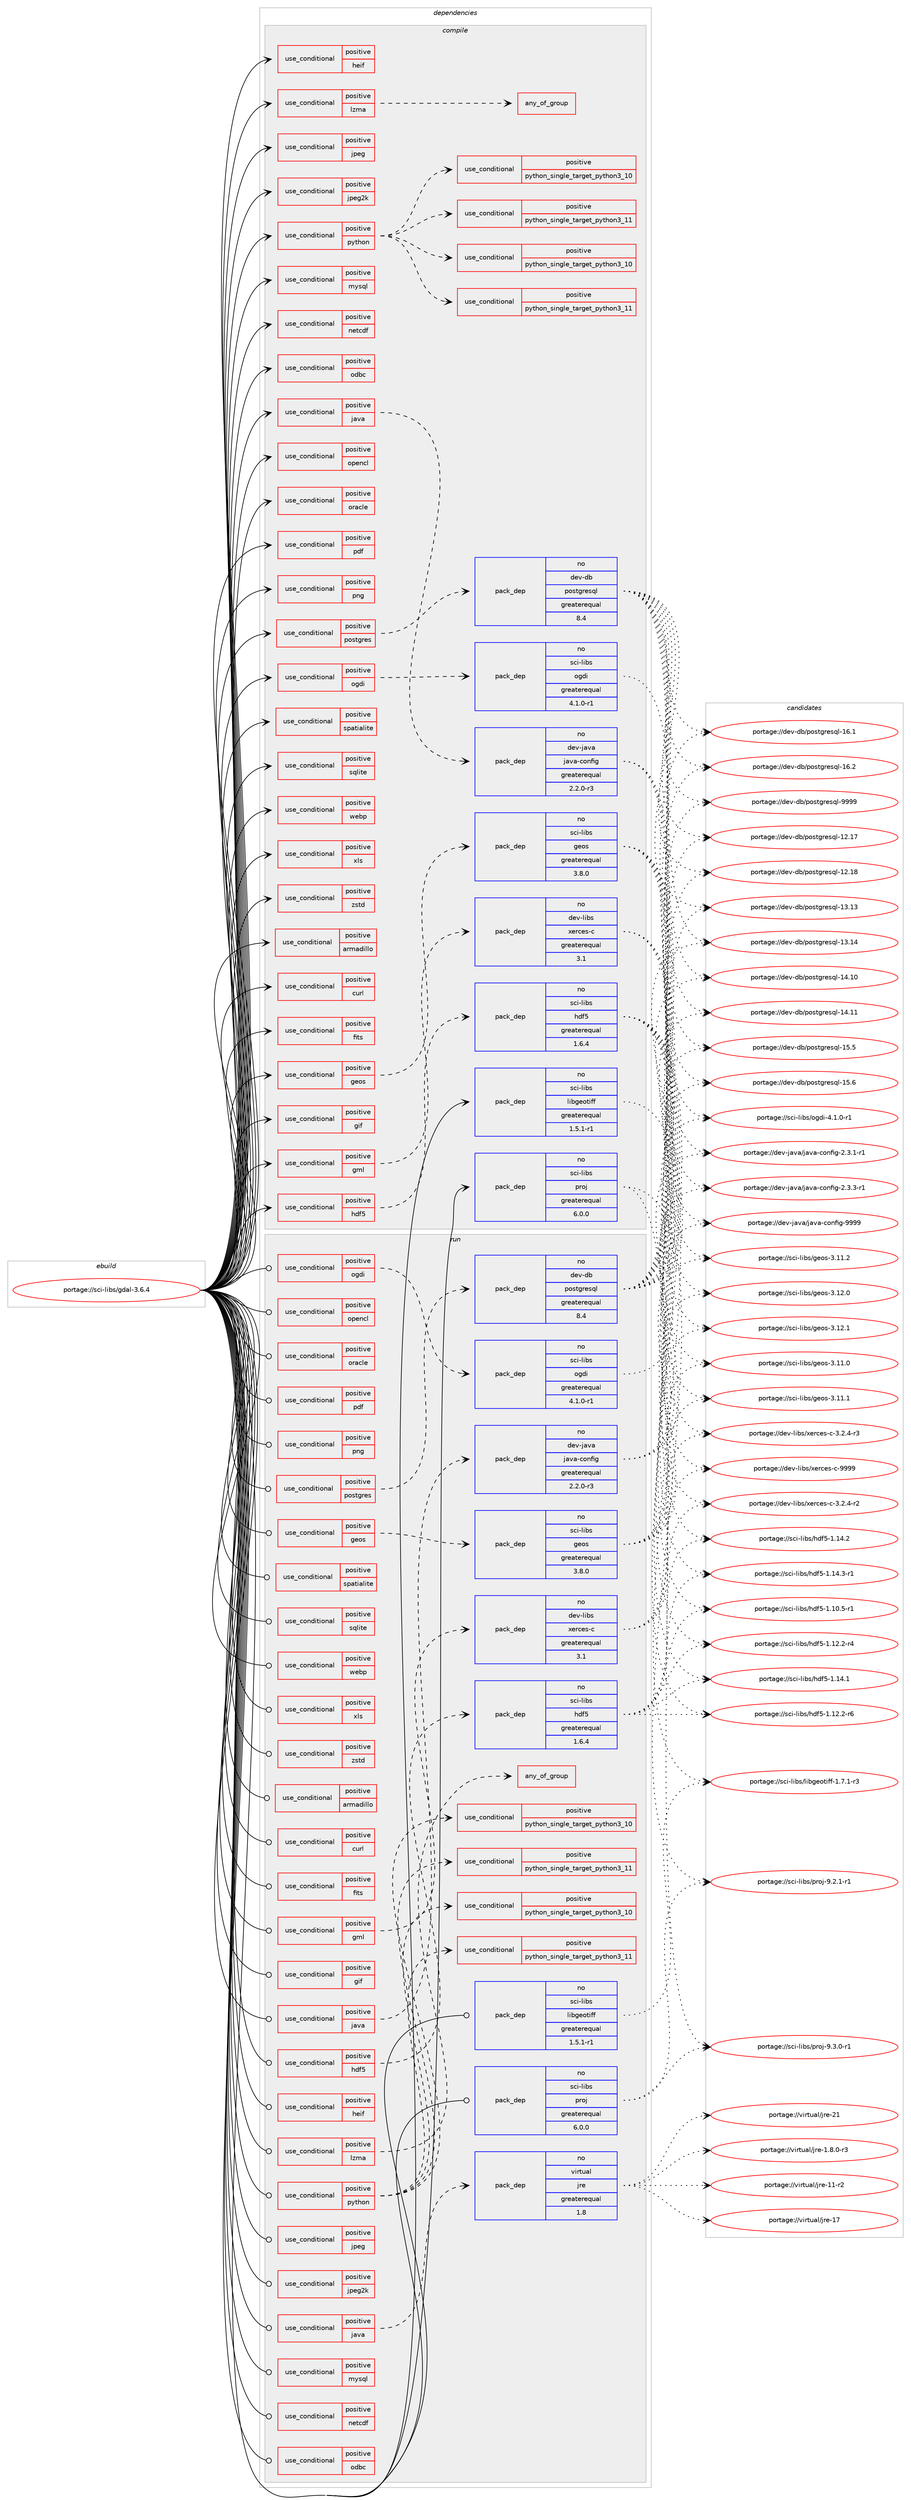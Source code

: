 digraph prolog {

# *************
# Graph options
# *************

newrank=true;
concentrate=true;
compound=true;
graph [rankdir=LR,fontname=Helvetica,fontsize=10,ranksep=1.5];#, ranksep=2.5, nodesep=0.2];
edge  [arrowhead=vee];
node  [fontname=Helvetica,fontsize=10];

# **********
# The ebuild
# **********

subgraph cluster_leftcol {
color=gray;
rank=same;
label=<<i>ebuild</i>>;
id [label="portage://sci-libs/gdal-3.6.4", color=red, width=4, href="../sci-libs/gdal-3.6.4.svg"];
}

# ****************
# The dependencies
# ****************

subgraph cluster_midcol {
color=gray;
label=<<i>dependencies</i>>;
subgraph cluster_compile {
fillcolor="#eeeeee";
style=filled;
label=<<i>compile</i>>;
subgraph cond7561 {
dependency10547 [label=<<TABLE BORDER="0" CELLBORDER="1" CELLSPACING="0" CELLPADDING="4"><TR><TD ROWSPAN="3" CELLPADDING="10">use_conditional</TD></TR><TR><TD>positive</TD></TR><TR><TD>armadillo</TD></TR></TABLE>>, shape=none, color=red];
# *** BEGIN UNKNOWN DEPENDENCY TYPE (TODO) ***
# dependency10547 -> package_dependency(portage://sci-libs/gdal-3.6.4,install,no,sci-libs,armadillo,none,[,,],any_same_slot,[use(enable(lapack),none)])
# *** END UNKNOWN DEPENDENCY TYPE (TODO) ***

}
id:e -> dependency10547:w [weight=20,style="solid",arrowhead="vee"];
subgraph cond7562 {
dependency10548 [label=<<TABLE BORDER="0" CELLBORDER="1" CELLSPACING="0" CELLPADDING="4"><TR><TD ROWSPAN="3" CELLPADDING="10">use_conditional</TD></TR><TR><TD>positive</TD></TR><TR><TD>curl</TD></TR></TABLE>>, shape=none, color=red];
# *** BEGIN UNKNOWN DEPENDENCY TYPE (TODO) ***
# dependency10548 -> package_dependency(portage://sci-libs/gdal-3.6.4,install,no,net-misc,curl,none,[,,],[],[])
# *** END UNKNOWN DEPENDENCY TYPE (TODO) ***

}
id:e -> dependency10548:w [weight=20,style="solid",arrowhead="vee"];
subgraph cond7563 {
dependency10549 [label=<<TABLE BORDER="0" CELLBORDER="1" CELLSPACING="0" CELLPADDING="4"><TR><TD ROWSPAN="3" CELLPADDING="10">use_conditional</TD></TR><TR><TD>positive</TD></TR><TR><TD>fits</TD></TR></TABLE>>, shape=none, color=red];
# *** BEGIN UNKNOWN DEPENDENCY TYPE (TODO) ***
# dependency10549 -> package_dependency(portage://sci-libs/gdal-3.6.4,install,no,sci-libs,cfitsio,none,[,,],any_same_slot,[])
# *** END UNKNOWN DEPENDENCY TYPE (TODO) ***

}
id:e -> dependency10549:w [weight=20,style="solid",arrowhead="vee"];
subgraph cond7564 {
dependency10550 [label=<<TABLE BORDER="0" CELLBORDER="1" CELLSPACING="0" CELLPADDING="4"><TR><TD ROWSPAN="3" CELLPADDING="10">use_conditional</TD></TR><TR><TD>positive</TD></TR><TR><TD>geos</TD></TR></TABLE>>, shape=none, color=red];
subgraph pack2893 {
dependency10551 [label=<<TABLE BORDER="0" CELLBORDER="1" CELLSPACING="0" CELLPADDING="4" WIDTH="220"><TR><TD ROWSPAN="6" CELLPADDING="30">pack_dep</TD></TR><TR><TD WIDTH="110">no</TD></TR><TR><TD>sci-libs</TD></TR><TR><TD>geos</TD></TR><TR><TD>greaterequal</TD></TR><TR><TD>3.8.0</TD></TR></TABLE>>, shape=none, color=blue];
}
dependency10550:e -> dependency10551:w [weight=20,style="dashed",arrowhead="vee"];
}
id:e -> dependency10550:w [weight=20,style="solid",arrowhead="vee"];
subgraph cond7565 {
dependency10552 [label=<<TABLE BORDER="0" CELLBORDER="1" CELLSPACING="0" CELLPADDING="4"><TR><TD ROWSPAN="3" CELLPADDING="10">use_conditional</TD></TR><TR><TD>positive</TD></TR><TR><TD>gif</TD></TR></TABLE>>, shape=none, color=red];
# *** BEGIN UNKNOWN DEPENDENCY TYPE (TODO) ***
# dependency10552 -> package_dependency(portage://sci-libs/gdal-3.6.4,install,no,media-libs,giflib,none,[,,],any_same_slot,[])
# *** END UNKNOWN DEPENDENCY TYPE (TODO) ***

}
id:e -> dependency10552:w [weight=20,style="solid",arrowhead="vee"];
subgraph cond7566 {
dependency10553 [label=<<TABLE BORDER="0" CELLBORDER="1" CELLSPACING="0" CELLPADDING="4"><TR><TD ROWSPAN="3" CELLPADDING="10">use_conditional</TD></TR><TR><TD>positive</TD></TR><TR><TD>gml</TD></TR></TABLE>>, shape=none, color=red];
subgraph pack2894 {
dependency10554 [label=<<TABLE BORDER="0" CELLBORDER="1" CELLSPACING="0" CELLPADDING="4" WIDTH="220"><TR><TD ROWSPAN="6" CELLPADDING="30">pack_dep</TD></TR><TR><TD WIDTH="110">no</TD></TR><TR><TD>dev-libs</TD></TR><TR><TD>xerces-c</TD></TR><TR><TD>greaterequal</TD></TR><TR><TD>3.1</TD></TR></TABLE>>, shape=none, color=blue];
}
dependency10553:e -> dependency10554:w [weight=20,style="dashed",arrowhead="vee"];
}
id:e -> dependency10553:w [weight=20,style="solid",arrowhead="vee"];
subgraph cond7567 {
dependency10555 [label=<<TABLE BORDER="0" CELLBORDER="1" CELLSPACING="0" CELLPADDING="4"><TR><TD ROWSPAN="3" CELLPADDING="10">use_conditional</TD></TR><TR><TD>positive</TD></TR><TR><TD>hdf5</TD></TR></TABLE>>, shape=none, color=red];
subgraph pack2895 {
dependency10556 [label=<<TABLE BORDER="0" CELLBORDER="1" CELLSPACING="0" CELLPADDING="4" WIDTH="220"><TR><TD ROWSPAN="6" CELLPADDING="30">pack_dep</TD></TR><TR><TD WIDTH="110">no</TD></TR><TR><TD>sci-libs</TD></TR><TR><TD>hdf5</TD></TR><TR><TD>greaterequal</TD></TR><TR><TD>1.6.4</TD></TR></TABLE>>, shape=none, color=blue];
}
dependency10555:e -> dependency10556:w [weight=20,style="dashed",arrowhead="vee"];
}
id:e -> dependency10555:w [weight=20,style="solid",arrowhead="vee"];
subgraph cond7568 {
dependency10557 [label=<<TABLE BORDER="0" CELLBORDER="1" CELLSPACING="0" CELLPADDING="4"><TR><TD ROWSPAN="3" CELLPADDING="10">use_conditional</TD></TR><TR><TD>positive</TD></TR><TR><TD>heif</TD></TR></TABLE>>, shape=none, color=red];
# *** BEGIN UNKNOWN DEPENDENCY TYPE (TODO) ***
# dependency10557 -> package_dependency(portage://sci-libs/gdal-3.6.4,install,no,media-libs,libheif,none,[,,],any_same_slot,[])
# *** END UNKNOWN DEPENDENCY TYPE (TODO) ***

}
id:e -> dependency10557:w [weight=20,style="solid",arrowhead="vee"];
subgraph cond7569 {
dependency10558 [label=<<TABLE BORDER="0" CELLBORDER="1" CELLSPACING="0" CELLPADDING="4"><TR><TD ROWSPAN="3" CELLPADDING="10">use_conditional</TD></TR><TR><TD>positive</TD></TR><TR><TD>java</TD></TR></TABLE>>, shape=none, color=red];
subgraph pack2896 {
dependency10559 [label=<<TABLE BORDER="0" CELLBORDER="1" CELLSPACING="0" CELLPADDING="4" WIDTH="220"><TR><TD ROWSPAN="6" CELLPADDING="30">pack_dep</TD></TR><TR><TD WIDTH="110">no</TD></TR><TR><TD>dev-java</TD></TR><TR><TD>java-config</TD></TR><TR><TD>greaterequal</TD></TR><TR><TD>2.2.0-r3</TD></TR></TABLE>>, shape=none, color=blue];
}
dependency10558:e -> dependency10559:w [weight=20,style="dashed",arrowhead="vee"];
}
id:e -> dependency10558:w [weight=20,style="solid",arrowhead="vee"];
subgraph cond7570 {
dependency10560 [label=<<TABLE BORDER="0" CELLBORDER="1" CELLSPACING="0" CELLPADDING="4"><TR><TD ROWSPAN="3" CELLPADDING="10">use_conditional</TD></TR><TR><TD>positive</TD></TR><TR><TD>jpeg</TD></TR></TABLE>>, shape=none, color=red];
# *** BEGIN UNKNOWN DEPENDENCY TYPE (TODO) ***
# dependency10560 -> package_dependency(portage://sci-libs/gdal-3.6.4,install,no,media-libs,libjpeg-turbo,none,[,,],any_same_slot,[])
# *** END UNKNOWN DEPENDENCY TYPE (TODO) ***

}
id:e -> dependency10560:w [weight=20,style="solid",arrowhead="vee"];
subgraph cond7571 {
dependency10561 [label=<<TABLE BORDER="0" CELLBORDER="1" CELLSPACING="0" CELLPADDING="4"><TR><TD ROWSPAN="3" CELLPADDING="10">use_conditional</TD></TR><TR><TD>positive</TD></TR><TR><TD>jpeg2k</TD></TR></TABLE>>, shape=none, color=red];
# *** BEGIN UNKNOWN DEPENDENCY TYPE (TODO) ***
# dependency10561 -> package_dependency(portage://sci-libs/gdal-3.6.4,install,no,media-libs,openjpeg,none,[,,],[slot(2),equal],[])
# *** END UNKNOWN DEPENDENCY TYPE (TODO) ***

}
id:e -> dependency10561:w [weight=20,style="solid",arrowhead="vee"];
subgraph cond7572 {
dependency10562 [label=<<TABLE BORDER="0" CELLBORDER="1" CELLSPACING="0" CELLPADDING="4"><TR><TD ROWSPAN="3" CELLPADDING="10">use_conditional</TD></TR><TR><TD>positive</TD></TR><TR><TD>lzma</TD></TR></TABLE>>, shape=none, color=red];
subgraph any94 {
dependency10563 [label=<<TABLE BORDER="0" CELLBORDER="1" CELLSPACING="0" CELLPADDING="4"><TR><TD CELLPADDING="10">any_of_group</TD></TR></TABLE>>, shape=none, color=red];# *** BEGIN UNKNOWN DEPENDENCY TYPE (TODO) ***
# dependency10563 -> package_dependency(portage://sci-libs/gdal-3.6.4,install,no,app-arch,xz-utils,none,[,,],[],[])
# *** END UNKNOWN DEPENDENCY TYPE (TODO) ***

# *** BEGIN UNKNOWN DEPENDENCY TYPE (TODO) ***
# dependency10563 -> package_dependency(portage://sci-libs/gdal-3.6.4,install,no,app-arch,lzma,none,[,,],[],[])
# *** END UNKNOWN DEPENDENCY TYPE (TODO) ***

}
dependency10562:e -> dependency10563:w [weight=20,style="dashed",arrowhead="vee"];
}
id:e -> dependency10562:w [weight=20,style="solid",arrowhead="vee"];
subgraph cond7573 {
dependency10564 [label=<<TABLE BORDER="0" CELLBORDER="1" CELLSPACING="0" CELLPADDING="4"><TR><TD ROWSPAN="3" CELLPADDING="10">use_conditional</TD></TR><TR><TD>positive</TD></TR><TR><TD>mysql</TD></TR></TABLE>>, shape=none, color=red];
# *** BEGIN UNKNOWN DEPENDENCY TYPE (TODO) ***
# dependency10564 -> package_dependency(portage://sci-libs/gdal-3.6.4,install,no,virtual,mysql,none,[,,],[],[])
# *** END UNKNOWN DEPENDENCY TYPE (TODO) ***

}
id:e -> dependency10564:w [weight=20,style="solid",arrowhead="vee"];
subgraph cond7574 {
dependency10565 [label=<<TABLE BORDER="0" CELLBORDER="1" CELLSPACING="0" CELLPADDING="4"><TR><TD ROWSPAN="3" CELLPADDING="10">use_conditional</TD></TR><TR><TD>positive</TD></TR><TR><TD>netcdf</TD></TR></TABLE>>, shape=none, color=red];
# *** BEGIN UNKNOWN DEPENDENCY TYPE (TODO) ***
# dependency10565 -> package_dependency(portage://sci-libs/gdal-3.6.4,install,no,sci-libs,netcdf,none,[,,],any_same_slot,[])
# *** END UNKNOWN DEPENDENCY TYPE (TODO) ***

}
id:e -> dependency10565:w [weight=20,style="solid",arrowhead="vee"];
subgraph cond7575 {
dependency10566 [label=<<TABLE BORDER="0" CELLBORDER="1" CELLSPACING="0" CELLPADDING="4"><TR><TD ROWSPAN="3" CELLPADDING="10">use_conditional</TD></TR><TR><TD>positive</TD></TR><TR><TD>odbc</TD></TR></TABLE>>, shape=none, color=red];
# *** BEGIN UNKNOWN DEPENDENCY TYPE (TODO) ***
# dependency10566 -> package_dependency(portage://sci-libs/gdal-3.6.4,install,no,dev-db,unixODBC,none,[,,],[],[])
# *** END UNKNOWN DEPENDENCY TYPE (TODO) ***

}
id:e -> dependency10566:w [weight=20,style="solid",arrowhead="vee"];
subgraph cond7576 {
dependency10567 [label=<<TABLE BORDER="0" CELLBORDER="1" CELLSPACING="0" CELLPADDING="4"><TR><TD ROWSPAN="3" CELLPADDING="10">use_conditional</TD></TR><TR><TD>positive</TD></TR><TR><TD>ogdi</TD></TR></TABLE>>, shape=none, color=red];
subgraph pack2897 {
dependency10568 [label=<<TABLE BORDER="0" CELLBORDER="1" CELLSPACING="0" CELLPADDING="4" WIDTH="220"><TR><TD ROWSPAN="6" CELLPADDING="30">pack_dep</TD></TR><TR><TD WIDTH="110">no</TD></TR><TR><TD>sci-libs</TD></TR><TR><TD>ogdi</TD></TR><TR><TD>greaterequal</TD></TR><TR><TD>4.1.0-r1</TD></TR></TABLE>>, shape=none, color=blue];
}
dependency10567:e -> dependency10568:w [weight=20,style="dashed",arrowhead="vee"];
}
id:e -> dependency10567:w [weight=20,style="solid",arrowhead="vee"];
subgraph cond7577 {
dependency10569 [label=<<TABLE BORDER="0" CELLBORDER="1" CELLSPACING="0" CELLPADDING="4"><TR><TD ROWSPAN="3" CELLPADDING="10">use_conditional</TD></TR><TR><TD>positive</TD></TR><TR><TD>opencl</TD></TR></TABLE>>, shape=none, color=red];
# *** BEGIN UNKNOWN DEPENDENCY TYPE (TODO) ***
# dependency10569 -> package_dependency(portage://sci-libs/gdal-3.6.4,install,no,virtual,opencl,none,[,,],[],[])
# *** END UNKNOWN DEPENDENCY TYPE (TODO) ***

}
id:e -> dependency10569:w [weight=20,style="solid",arrowhead="vee"];
subgraph cond7578 {
dependency10570 [label=<<TABLE BORDER="0" CELLBORDER="1" CELLSPACING="0" CELLPADDING="4"><TR><TD ROWSPAN="3" CELLPADDING="10">use_conditional</TD></TR><TR><TD>positive</TD></TR><TR><TD>oracle</TD></TR></TABLE>>, shape=none, color=red];
# *** BEGIN UNKNOWN DEPENDENCY TYPE (TODO) ***
# dependency10570 -> package_dependency(portage://sci-libs/gdal-3.6.4,install,no,dev-db,oracle-instantclient,none,[,,],any_same_slot,[])
# *** END UNKNOWN DEPENDENCY TYPE (TODO) ***

}
id:e -> dependency10570:w [weight=20,style="solid",arrowhead="vee"];
subgraph cond7579 {
dependency10571 [label=<<TABLE BORDER="0" CELLBORDER="1" CELLSPACING="0" CELLPADDING="4"><TR><TD ROWSPAN="3" CELLPADDING="10">use_conditional</TD></TR><TR><TD>positive</TD></TR><TR><TD>pdf</TD></TR></TABLE>>, shape=none, color=red];
# *** BEGIN UNKNOWN DEPENDENCY TYPE (TODO) ***
# dependency10571 -> package_dependency(portage://sci-libs/gdal-3.6.4,install,no,app-text,poppler,none,[,,],any_same_slot,[])
# *** END UNKNOWN DEPENDENCY TYPE (TODO) ***

}
id:e -> dependency10571:w [weight=20,style="solid",arrowhead="vee"];
subgraph cond7580 {
dependency10572 [label=<<TABLE BORDER="0" CELLBORDER="1" CELLSPACING="0" CELLPADDING="4"><TR><TD ROWSPAN="3" CELLPADDING="10">use_conditional</TD></TR><TR><TD>positive</TD></TR><TR><TD>png</TD></TR></TABLE>>, shape=none, color=red];
# *** BEGIN UNKNOWN DEPENDENCY TYPE (TODO) ***
# dependency10572 -> package_dependency(portage://sci-libs/gdal-3.6.4,install,no,media-libs,libpng,none,[,,],any_same_slot,[])
# *** END UNKNOWN DEPENDENCY TYPE (TODO) ***

}
id:e -> dependency10572:w [weight=20,style="solid",arrowhead="vee"];
subgraph cond7581 {
dependency10573 [label=<<TABLE BORDER="0" CELLBORDER="1" CELLSPACING="0" CELLPADDING="4"><TR><TD ROWSPAN="3" CELLPADDING="10">use_conditional</TD></TR><TR><TD>positive</TD></TR><TR><TD>postgres</TD></TR></TABLE>>, shape=none, color=red];
subgraph pack2898 {
dependency10574 [label=<<TABLE BORDER="0" CELLBORDER="1" CELLSPACING="0" CELLPADDING="4" WIDTH="220"><TR><TD ROWSPAN="6" CELLPADDING="30">pack_dep</TD></TR><TR><TD WIDTH="110">no</TD></TR><TR><TD>dev-db</TD></TR><TR><TD>postgresql</TD></TR><TR><TD>greaterequal</TD></TR><TR><TD>8.4</TD></TR></TABLE>>, shape=none, color=blue];
}
dependency10573:e -> dependency10574:w [weight=20,style="dashed",arrowhead="vee"];
}
id:e -> dependency10573:w [weight=20,style="solid",arrowhead="vee"];
subgraph cond7582 {
dependency10575 [label=<<TABLE BORDER="0" CELLBORDER="1" CELLSPACING="0" CELLPADDING="4"><TR><TD ROWSPAN="3" CELLPADDING="10">use_conditional</TD></TR><TR><TD>positive</TD></TR><TR><TD>python</TD></TR></TABLE>>, shape=none, color=red];
subgraph cond7583 {
dependency10576 [label=<<TABLE BORDER="0" CELLBORDER="1" CELLSPACING="0" CELLPADDING="4"><TR><TD ROWSPAN="3" CELLPADDING="10">use_conditional</TD></TR><TR><TD>positive</TD></TR><TR><TD>python_single_target_python3_10</TD></TR></TABLE>>, shape=none, color=red];
# *** BEGIN UNKNOWN DEPENDENCY TYPE (TODO) ***
# dependency10576 -> package_dependency(portage://sci-libs/gdal-3.6.4,install,no,dev-lang,python,none,[,,],[slot(3.10)],[])
# *** END UNKNOWN DEPENDENCY TYPE (TODO) ***

}
dependency10575:e -> dependency10576:w [weight=20,style="dashed",arrowhead="vee"];
subgraph cond7584 {
dependency10577 [label=<<TABLE BORDER="0" CELLBORDER="1" CELLSPACING="0" CELLPADDING="4"><TR><TD ROWSPAN="3" CELLPADDING="10">use_conditional</TD></TR><TR><TD>positive</TD></TR><TR><TD>python_single_target_python3_11</TD></TR></TABLE>>, shape=none, color=red];
# *** BEGIN UNKNOWN DEPENDENCY TYPE (TODO) ***
# dependency10577 -> package_dependency(portage://sci-libs/gdal-3.6.4,install,no,dev-lang,python,none,[,,],[slot(3.11)],[])
# *** END UNKNOWN DEPENDENCY TYPE (TODO) ***

}
dependency10575:e -> dependency10577:w [weight=20,style="dashed",arrowhead="vee"];
subgraph cond7585 {
dependency10578 [label=<<TABLE BORDER="0" CELLBORDER="1" CELLSPACING="0" CELLPADDING="4"><TR><TD ROWSPAN="3" CELLPADDING="10">use_conditional</TD></TR><TR><TD>positive</TD></TR><TR><TD>python_single_target_python3_10</TD></TR></TABLE>>, shape=none, color=red];
# *** BEGIN UNKNOWN DEPENDENCY TYPE (TODO) ***
# dependency10578 -> package_dependency(portage://sci-libs/gdal-3.6.4,install,no,dev-python,numpy,none,[,,],[],[use(enable(python_targets_python3_10),negative)])
# *** END UNKNOWN DEPENDENCY TYPE (TODO) ***

}
dependency10575:e -> dependency10578:w [weight=20,style="dashed",arrowhead="vee"];
subgraph cond7586 {
dependency10579 [label=<<TABLE BORDER="0" CELLBORDER="1" CELLSPACING="0" CELLPADDING="4"><TR><TD ROWSPAN="3" CELLPADDING="10">use_conditional</TD></TR><TR><TD>positive</TD></TR><TR><TD>python_single_target_python3_11</TD></TR></TABLE>>, shape=none, color=red];
# *** BEGIN UNKNOWN DEPENDENCY TYPE (TODO) ***
# dependency10579 -> package_dependency(portage://sci-libs/gdal-3.6.4,install,no,dev-python,numpy,none,[,,],[],[use(enable(python_targets_python3_11),negative)])
# *** END UNKNOWN DEPENDENCY TYPE (TODO) ***

}
dependency10575:e -> dependency10579:w [weight=20,style="dashed",arrowhead="vee"];
}
id:e -> dependency10575:w [weight=20,style="solid",arrowhead="vee"];
subgraph cond7587 {
dependency10580 [label=<<TABLE BORDER="0" CELLBORDER="1" CELLSPACING="0" CELLPADDING="4"><TR><TD ROWSPAN="3" CELLPADDING="10">use_conditional</TD></TR><TR><TD>positive</TD></TR><TR><TD>spatialite</TD></TR></TABLE>>, shape=none, color=red];
# *** BEGIN UNKNOWN DEPENDENCY TYPE (TODO) ***
# dependency10580 -> package_dependency(portage://sci-libs/gdal-3.6.4,install,no,dev-db,spatialite,none,[,,],[],[])
# *** END UNKNOWN DEPENDENCY TYPE (TODO) ***

}
id:e -> dependency10580:w [weight=20,style="solid",arrowhead="vee"];
subgraph cond7588 {
dependency10581 [label=<<TABLE BORDER="0" CELLBORDER="1" CELLSPACING="0" CELLPADDING="4"><TR><TD ROWSPAN="3" CELLPADDING="10">use_conditional</TD></TR><TR><TD>positive</TD></TR><TR><TD>sqlite</TD></TR></TABLE>>, shape=none, color=red];
# *** BEGIN UNKNOWN DEPENDENCY TYPE (TODO) ***
# dependency10581 -> package_dependency(portage://sci-libs/gdal-3.6.4,install,no,dev-db,sqlite,none,[,,],[slot(3)],[])
# *** END UNKNOWN DEPENDENCY TYPE (TODO) ***

}
id:e -> dependency10581:w [weight=20,style="solid",arrowhead="vee"];
subgraph cond7589 {
dependency10582 [label=<<TABLE BORDER="0" CELLBORDER="1" CELLSPACING="0" CELLPADDING="4"><TR><TD ROWSPAN="3" CELLPADDING="10">use_conditional</TD></TR><TR><TD>positive</TD></TR><TR><TD>webp</TD></TR></TABLE>>, shape=none, color=red];
# *** BEGIN UNKNOWN DEPENDENCY TYPE (TODO) ***
# dependency10582 -> package_dependency(portage://sci-libs/gdal-3.6.4,install,no,media-libs,libwebp,none,[,,],any_same_slot,[])
# *** END UNKNOWN DEPENDENCY TYPE (TODO) ***

}
id:e -> dependency10582:w [weight=20,style="solid",arrowhead="vee"];
subgraph cond7590 {
dependency10583 [label=<<TABLE BORDER="0" CELLBORDER="1" CELLSPACING="0" CELLPADDING="4"><TR><TD ROWSPAN="3" CELLPADDING="10">use_conditional</TD></TR><TR><TD>positive</TD></TR><TR><TD>xls</TD></TR></TABLE>>, shape=none, color=red];
# *** BEGIN UNKNOWN DEPENDENCY TYPE (TODO) ***
# dependency10583 -> package_dependency(portage://sci-libs/gdal-3.6.4,install,no,dev-libs,freexl,none,[,,],[],[])
# *** END UNKNOWN DEPENDENCY TYPE (TODO) ***

}
id:e -> dependency10583:w [weight=20,style="solid",arrowhead="vee"];
subgraph cond7591 {
dependency10584 [label=<<TABLE BORDER="0" CELLBORDER="1" CELLSPACING="0" CELLPADDING="4"><TR><TD ROWSPAN="3" CELLPADDING="10">use_conditional</TD></TR><TR><TD>positive</TD></TR><TR><TD>zstd</TD></TR></TABLE>>, shape=none, color=red];
# *** BEGIN UNKNOWN DEPENDENCY TYPE (TODO) ***
# dependency10584 -> package_dependency(portage://sci-libs/gdal-3.6.4,install,no,app-arch,zstd,none,[,,],any_same_slot,[])
# *** END UNKNOWN DEPENDENCY TYPE (TODO) ***

}
id:e -> dependency10584:w [weight=20,style="solid",arrowhead="vee"];
# *** BEGIN UNKNOWN DEPENDENCY TYPE (TODO) ***
# id -> package_dependency(portage://sci-libs/gdal-3.6.4,install,no,dev-libs,expat,none,[,,],[],[])
# *** END UNKNOWN DEPENDENCY TYPE (TODO) ***

# *** BEGIN UNKNOWN DEPENDENCY TYPE (TODO) ***
# id -> package_dependency(portage://sci-libs/gdal-3.6.4,install,no,dev-libs,json-c,none,[,,],any_same_slot,[])
# *** END UNKNOWN DEPENDENCY TYPE (TODO) ***

# *** BEGIN UNKNOWN DEPENDENCY TYPE (TODO) ***
# id -> package_dependency(portage://sci-libs/gdal-3.6.4,install,no,dev-libs,libpcre2,none,[,,],[],[])
# *** END UNKNOWN DEPENDENCY TYPE (TODO) ***

# *** BEGIN UNKNOWN DEPENDENCY TYPE (TODO) ***
# id -> package_dependency(portage://sci-libs/gdal-3.6.4,install,no,dev-libs,libxml2,none,[,,],[slot(2)],[])
# *** END UNKNOWN DEPENDENCY TYPE (TODO) ***

# *** BEGIN UNKNOWN DEPENDENCY TYPE (TODO) ***
# id -> package_dependency(portage://sci-libs/gdal-3.6.4,install,no,dev-libs,openssl,none,[,,],any_same_slot,[])
# *** END UNKNOWN DEPENDENCY TYPE (TODO) ***

# *** BEGIN UNKNOWN DEPENDENCY TYPE (TODO) ***
# id -> package_dependency(portage://sci-libs/gdal-3.6.4,install,no,media-libs,tiff,none,[,,],[],[])
# *** END UNKNOWN DEPENDENCY TYPE (TODO) ***

subgraph pack2899 {
dependency10585 [label=<<TABLE BORDER="0" CELLBORDER="1" CELLSPACING="0" CELLPADDING="4" WIDTH="220"><TR><TD ROWSPAN="6" CELLPADDING="30">pack_dep</TD></TR><TR><TD WIDTH="110">no</TD></TR><TR><TD>sci-libs</TD></TR><TR><TD>libgeotiff</TD></TR><TR><TD>greaterequal</TD></TR><TR><TD>1.5.1-r1</TD></TR></TABLE>>, shape=none, color=blue];
}
id:e -> dependency10585:w [weight=20,style="solid",arrowhead="vee"];
subgraph pack2900 {
dependency10586 [label=<<TABLE BORDER="0" CELLBORDER="1" CELLSPACING="0" CELLPADDING="4" WIDTH="220"><TR><TD ROWSPAN="6" CELLPADDING="30">pack_dep</TD></TR><TR><TD WIDTH="110">no</TD></TR><TR><TD>sci-libs</TD></TR><TR><TD>proj</TD></TR><TR><TD>greaterequal</TD></TR><TR><TD>6.0.0</TD></TR></TABLE>>, shape=none, color=blue];
}
id:e -> dependency10586:w [weight=20,style="solid",arrowhead="vee"];
# *** BEGIN UNKNOWN DEPENDENCY TYPE (TODO) ***
# id -> package_dependency(portage://sci-libs/gdal-3.6.4,install,no,sys-libs,zlib,none,[,,],[],[use(enable(minizip),positive)])
# *** END UNKNOWN DEPENDENCY TYPE (TODO) ***

}
subgraph cluster_compileandrun {
fillcolor="#eeeeee";
style=filled;
label=<<i>compile and run</i>>;
}
subgraph cluster_run {
fillcolor="#eeeeee";
style=filled;
label=<<i>run</i>>;
subgraph cond7592 {
dependency10587 [label=<<TABLE BORDER="0" CELLBORDER="1" CELLSPACING="0" CELLPADDING="4"><TR><TD ROWSPAN="3" CELLPADDING="10">use_conditional</TD></TR><TR><TD>positive</TD></TR><TR><TD>armadillo</TD></TR></TABLE>>, shape=none, color=red];
# *** BEGIN UNKNOWN DEPENDENCY TYPE (TODO) ***
# dependency10587 -> package_dependency(portage://sci-libs/gdal-3.6.4,run,no,sci-libs,armadillo,none,[,,],any_same_slot,[use(enable(lapack),none)])
# *** END UNKNOWN DEPENDENCY TYPE (TODO) ***

}
id:e -> dependency10587:w [weight=20,style="solid",arrowhead="odot"];
subgraph cond7593 {
dependency10588 [label=<<TABLE BORDER="0" CELLBORDER="1" CELLSPACING="0" CELLPADDING="4"><TR><TD ROWSPAN="3" CELLPADDING="10">use_conditional</TD></TR><TR><TD>positive</TD></TR><TR><TD>curl</TD></TR></TABLE>>, shape=none, color=red];
# *** BEGIN UNKNOWN DEPENDENCY TYPE (TODO) ***
# dependency10588 -> package_dependency(portage://sci-libs/gdal-3.6.4,run,no,net-misc,curl,none,[,,],[],[])
# *** END UNKNOWN DEPENDENCY TYPE (TODO) ***

}
id:e -> dependency10588:w [weight=20,style="solid",arrowhead="odot"];
subgraph cond7594 {
dependency10589 [label=<<TABLE BORDER="0" CELLBORDER="1" CELLSPACING="0" CELLPADDING="4"><TR><TD ROWSPAN="3" CELLPADDING="10">use_conditional</TD></TR><TR><TD>positive</TD></TR><TR><TD>fits</TD></TR></TABLE>>, shape=none, color=red];
# *** BEGIN UNKNOWN DEPENDENCY TYPE (TODO) ***
# dependency10589 -> package_dependency(portage://sci-libs/gdal-3.6.4,run,no,sci-libs,cfitsio,none,[,,],any_same_slot,[])
# *** END UNKNOWN DEPENDENCY TYPE (TODO) ***

}
id:e -> dependency10589:w [weight=20,style="solid",arrowhead="odot"];
subgraph cond7595 {
dependency10590 [label=<<TABLE BORDER="0" CELLBORDER="1" CELLSPACING="0" CELLPADDING="4"><TR><TD ROWSPAN="3" CELLPADDING="10">use_conditional</TD></TR><TR><TD>positive</TD></TR><TR><TD>geos</TD></TR></TABLE>>, shape=none, color=red];
subgraph pack2901 {
dependency10591 [label=<<TABLE BORDER="0" CELLBORDER="1" CELLSPACING="0" CELLPADDING="4" WIDTH="220"><TR><TD ROWSPAN="6" CELLPADDING="30">pack_dep</TD></TR><TR><TD WIDTH="110">no</TD></TR><TR><TD>sci-libs</TD></TR><TR><TD>geos</TD></TR><TR><TD>greaterequal</TD></TR><TR><TD>3.8.0</TD></TR></TABLE>>, shape=none, color=blue];
}
dependency10590:e -> dependency10591:w [weight=20,style="dashed",arrowhead="vee"];
}
id:e -> dependency10590:w [weight=20,style="solid",arrowhead="odot"];
subgraph cond7596 {
dependency10592 [label=<<TABLE BORDER="0" CELLBORDER="1" CELLSPACING="0" CELLPADDING="4"><TR><TD ROWSPAN="3" CELLPADDING="10">use_conditional</TD></TR><TR><TD>positive</TD></TR><TR><TD>gif</TD></TR></TABLE>>, shape=none, color=red];
# *** BEGIN UNKNOWN DEPENDENCY TYPE (TODO) ***
# dependency10592 -> package_dependency(portage://sci-libs/gdal-3.6.4,run,no,media-libs,giflib,none,[,,],any_same_slot,[])
# *** END UNKNOWN DEPENDENCY TYPE (TODO) ***

}
id:e -> dependency10592:w [weight=20,style="solid",arrowhead="odot"];
subgraph cond7597 {
dependency10593 [label=<<TABLE BORDER="0" CELLBORDER="1" CELLSPACING="0" CELLPADDING="4"><TR><TD ROWSPAN="3" CELLPADDING="10">use_conditional</TD></TR><TR><TD>positive</TD></TR><TR><TD>gml</TD></TR></TABLE>>, shape=none, color=red];
subgraph pack2902 {
dependency10594 [label=<<TABLE BORDER="0" CELLBORDER="1" CELLSPACING="0" CELLPADDING="4" WIDTH="220"><TR><TD ROWSPAN="6" CELLPADDING="30">pack_dep</TD></TR><TR><TD WIDTH="110">no</TD></TR><TR><TD>dev-libs</TD></TR><TR><TD>xerces-c</TD></TR><TR><TD>greaterequal</TD></TR><TR><TD>3.1</TD></TR></TABLE>>, shape=none, color=blue];
}
dependency10593:e -> dependency10594:w [weight=20,style="dashed",arrowhead="vee"];
}
id:e -> dependency10593:w [weight=20,style="solid",arrowhead="odot"];
subgraph cond7598 {
dependency10595 [label=<<TABLE BORDER="0" CELLBORDER="1" CELLSPACING="0" CELLPADDING="4"><TR><TD ROWSPAN="3" CELLPADDING="10">use_conditional</TD></TR><TR><TD>positive</TD></TR><TR><TD>hdf5</TD></TR></TABLE>>, shape=none, color=red];
subgraph pack2903 {
dependency10596 [label=<<TABLE BORDER="0" CELLBORDER="1" CELLSPACING="0" CELLPADDING="4" WIDTH="220"><TR><TD ROWSPAN="6" CELLPADDING="30">pack_dep</TD></TR><TR><TD WIDTH="110">no</TD></TR><TR><TD>sci-libs</TD></TR><TR><TD>hdf5</TD></TR><TR><TD>greaterequal</TD></TR><TR><TD>1.6.4</TD></TR></TABLE>>, shape=none, color=blue];
}
dependency10595:e -> dependency10596:w [weight=20,style="dashed",arrowhead="vee"];
}
id:e -> dependency10595:w [weight=20,style="solid",arrowhead="odot"];
subgraph cond7599 {
dependency10597 [label=<<TABLE BORDER="0" CELLBORDER="1" CELLSPACING="0" CELLPADDING="4"><TR><TD ROWSPAN="3" CELLPADDING="10">use_conditional</TD></TR><TR><TD>positive</TD></TR><TR><TD>heif</TD></TR></TABLE>>, shape=none, color=red];
# *** BEGIN UNKNOWN DEPENDENCY TYPE (TODO) ***
# dependency10597 -> package_dependency(portage://sci-libs/gdal-3.6.4,run,no,media-libs,libheif,none,[,,],any_same_slot,[])
# *** END UNKNOWN DEPENDENCY TYPE (TODO) ***

}
id:e -> dependency10597:w [weight=20,style="solid",arrowhead="odot"];
subgraph cond7600 {
dependency10598 [label=<<TABLE BORDER="0" CELLBORDER="1" CELLSPACING="0" CELLPADDING="4"><TR><TD ROWSPAN="3" CELLPADDING="10">use_conditional</TD></TR><TR><TD>positive</TD></TR><TR><TD>java</TD></TR></TABLE>>, shape=none, color=red];
subgraph pack2904 {
dependency10599 [label=<<TABLE BORDER="0" CELLBORDER="1" CELLSPACING="0" CELLPADDING="4" WIDTH="220"><TR><TD ROWSPAN="6" CELLPADDING="30">pack_dep</TD></TR><TR><TD WIDTH="110">no</TD></TR><TR><TD>dev-java</TD></TR><TR><TD>java-config</TD></TR><TR><TD>greaterequal</TD></TR><TR><TD>2.2.0-r3</TD></TR></TABLE>>, shape=none, color=blue];
}
dependency10598:e -> dependency10599:w [weight=20,style="dashed",arrowhead="vee"];
}
id:e -> dependency10598:w [weight=20,style="solid",arrowhead="odot"];
subgraph cond7601 {
dependency10600 [label=<<TABLE BORDER="0" CELLBORDER="1" CELLSPACING="0" CELLPADDING="4"><TR><TD ROWSPAN="3" CELLPADDING="10">use_conditional</TD></TR><TR><TD>positive</TD></TR><TR><TD>java</TD></TR></TABLE>>, shape=none, color=red];
subgraph pack2905 {
dependency10601 [label=<<TABLE BORDER="0" CELLBORDER="1" CELLSPACING="0" CELLPADDING="4" WIDTH="220"><TR><TD ROWSPAN="6" CELLPADDING="30">pack_dep</TD></TR><TR><TD WIDTH="110">no</TD></TR><TR><TD>virtual</TD></TR><TR><TD>jre</TD></TR><TR><TD>greaterequal</TD></TR><TR><TD>1.8</TD></TR></TABLE>>, shape=none, color=blue];
}
dependency10600:e -> dependency10601:w [weight=20,style="dashed",arrowhead="vee"];
}
id:e -> dependency10600:w [weight=20,style="solid",arrowhead="odot"];
subgraph cond7602 {
dependency10602 [label=<<TABLE BORDER="0" CELLBORDER="1" CELLSPACING="0" CELLPADDING="4"><TR><TD ROWSPAN="3" CELLPADDING="10">use_conditional</TD></TR><TR><TD>positive</TD></TR><TR><TD>jpeg</TD></TR></TABLE>>, shape=none, color=red];
# *** BEGIN UNKNOWN DEPENDENCY TYPE (TODO) ***
# dependency10602 -> package_dependency(portage://sci-libs/gdal-3.6.4,run,no,media-libs,libjpeg-turbo,none,[,,],any_same_slot,[])
# *** END UNKNOWN DEPENDENCY TYPE (TODO) ***

}
id:e -> dependency10602:w [weight=20,style="solid",arrowhead="odot"];
subgraph cond7603 {
dependency10603 [label=<<TABLE BORDER="0" CELLBORDER="1" CELLSPACING="0" CELLPADDING="4"><TR><TD ROWSPAN="3" CELLPADDING="10">use_conditional</TD></TR><TR><TD>positive</TD></TR><TR><TD>jpeg2k</TD></TR></TABLE>>, shape=none, color=red];
# *** BEGIN UNKNOWN DEPENDENCY TYPE (TODO) ***
# dependency10603 -> package_dependency(portage://sci-libs/gdal-3.6.4,run,no,media-libs,openjpeg,none,[,,],[slot(2),equal],[])
# *** END UNKNOWN DEPENDENCY TYPE (TODO) ***

}
id:e -> dependency10603:w [weight=20,style="solid",arrowhead="odot"];
subgraph cond7604 {
dependency10604 [label=<<TABLE BORDER="0" CELLBORDER="1" CELLSPACING="0" CELLPADDING="4"><TR><TD ROWSPAN="3" CELLPADDING="10">use_conditional</TD></TR><TR><TD>positive</TD></TR><TR><TD>lzma</TD></TR></TABLE>>, shape=none, color=red];
subgraph any95 {
dependency10605 [label=<<TABLE BORDER="0" CELLBORDER="1" CELLSPACING="0" CELLPADDING="4"><TR><TD CELLPADDING="10">any_of_group</TD></TR></TABLE>>, shape=none, color=red];# *** BEGIN UNKNOWN DEPENDENCY TYPE (TODO) ***
# dependency10605 -> package_dependency(portage://sci-libs/gdal-3.6.4,run,no,app-arch,xz-utils,none,[,,],[],[])
# *** END UNKNOWN DEPENDENCY TYPE (TODO) ***

# *** BEGIN UNKNOWN DEPENDENCY TYPE (TODO) ***
# dependency10605 -> package_dependency(portage://sci-libs/gdal-3.6.4,run,no,app-arch,lzma,none,[,,],[],[])
# *** END UNKNOWN DEPENDENCY TYPE (TODO) ***

}
dependency10604:e -> dependency10605:w [weight=20,style="dashed",arrowhead="vee"];
}
id:e -> dependency10604:w [weight=20,style="solid",arrowhead="odot"];
subgraph cond7605 {
dependency10606 [label=<<TABLE BORDER="0" CELLBORDER="1" CELLSPACING="0" CELLPADDING="4"><TR><TD ROWSPAN="3" CELLPADDING="10">use_conditional</TD></TR><TR><TD>positive</TD></TR><TR><TD>mysql</TD></TR></TABLE>>, shape=none, color=red];
# *** BEGIN UNKNOWN DEPENDENCY TYPE (TODO) ***
# dependency10606 -> package_dependency(portage://sci-libs/gdal-3.6.4,run,no,virtual,mysql,none,[,,],[],[])
# *** END UNKNOWN DEPENDENCY TYPE (TODO) ***

}
id:e -> dependency10606:w [weight=20,style="solid",arrowhead="odot"];
subgraph cond7606 {
dependency10607 [label=<<TABLE BORDER="0" CELLBORDER="1" CELLSPACING="0" CELLPADDING="4"><TR><TD ROWSPAN="3" CELLPADDING="10">use_conditional</TD></TR><TR><TD>positive</TD></TR><TR><TD>netcdf</TD></TR></TABLE>>, shape=none, color=red];
# *** BEGIN UNKNOWN DEPENDENCY TYPE (TODO) ***
# dependency10607 -> package_dependency(portage://sci-libs/gdal-3.6.4,run,no,sci-libs,netcdf,none,[,,],any_same_slot,[])
# *** END UNKNOWN DEPENDENCY TYPE (TODO) ***

}
id:e -> dependency10607:w [weight=20,style="solid",arrowhead="odot"];
subgraph cond7607 {
dependency10608 [label=<<TABLE BORDER="0" CELLBORDER="1" CELLSPACING="0" CELLPADDING="4"><TR><TD ROWSPAN="3" CELLPADDING="10">use_conditional</TD></TR><TR><TD>positive</TD></TR><TR><TD>odbc</TD></TR></TABLE>>, shape=none, color=red];
# *** BEGIN UNKNOWN DEPENDENCY TYPE (TODO) ***
# dependency10608 -> package_dependency(portage://sci-libs/gdal-3.6.4,run,no,dev-db,unixODBC,none,[,,],[],[])
# *** END UNKNOWN DEPENDENCY TYPE (TODO) ***

}
id:e -> dependency10608:w [weight=20,style="solid",arrowhead="odot"];
subgraph cond7608 {
dependency10609 [label=<<TABLE BORDER="0" CELLBORDER="1" CELLSPACING="0" CELLPADDING="4"><TR><TD ROWSPAN="3" CELLPADDING="10">use_conditional</TD></TR><TR><TD>positive</TD></TR><TR><TD>ogdi</TD></TR></TABLE>>, shape=none, color=red];
subgraph pack2906 {
dependency10610 [label=<<TABLE BORDER="0" CELLBORDER="1" CELLSPACING="0" CELLPADDING="4" WIDTH="220"><TR><TD ROWSPAN="6" CELLPADDING="30">pack_dep</TD></TR><TR><TD WIDTH="110">no</TD></TR><TR><TD>sci-libs</TD></TR><TR><TD>ogdi</TD></TR><TR><TD>greaterequal</TD></TR><TR><TD>4.1.0-r1</TD></TR></TABLE>>, shape=none, color=blue];
}
dependency10609:e -> dependency10610:w [weight=20,style="dashed",arrowhead="vee"];
}
id:e -> dependency10609:w [weight=20,style="solid",arrowhead="odot"];
subgraph cond7609 {
dependency10611 [label=<<TABLE BORDER="0" CELLBORDER="1" CELLSPACING="0" CELLPADDING="4"><TR><TD ROWSPAN="3" CELLPADDING="10">use_conditional</TD></TR><TR><TD>positive</TD></TR><TR><TD>opencl</TD></TR></TABLE>>, shape=none, color=red];
# *** BEGIN UNKNOWN DEPENDENCY TYPE (TODO) ***
# dependency10611 -> package_dependency(portage://sci-libs/gdal-3.6.4,run,no,virtual,opencl,none,[,,],[],[])
# *** END UNKNOWN DEPENDENCY TYPE (TODO) ***

}
id:e -> dependency10611:w [weight=20,style="solid",arrowhead="odot"];
subgraph cond7610 {
dependency10612 [label=<<TABLE BORDER="0" CELLBORDER="1" CELLSPACING="0" CELLPADDING="4"><TR><TD ROWSPAN="3" CELLPADDING="10">use_conditional</TD></TR><TR><TD>positive</TD></TR><TR><TD>oracle</TD></TR></TABLE>>, shape=none, color=red];
# *** BEGIN UNKNOWN DEPENDENCY TYPE (TODO) ***
# dependency10612 -> package_dependency(portage://sci-libs/gdal-3.6.4,run,no,dev-db,oracle-instantclient,none,[,,],any_same_slot,[])
# *** END UNKNOWN DEPENDENCY TYPE (TODO) ***

}
id:e -> dependency10612:w [weight=20,style="solid",arrowhead="odot"];
subgraph cond7611 {
dependency10613 [label=<<TABLE BORDER="0" CELLBORDER="1" CELLSPACING="0" CELLPADDING="4"><TR><TD ROWSPAN="3" CELLPADDING="10">use_conditional</TD></TR><TR><TD>positive</TD></TR><TR><TD>pdf</TD></TR></TABLE>>, shape=none, color=red];
# *** BEGIN UNKNOWN DEPENDENCY TYPE (TODO) ***
# dependency10613 -> package_dependency(portage://sci-libs/gdal-3.6.4,run,no,app-text,poppler,none,[,,],any_same_slot,[])
# *** END UNKNOWN DEPENDENCY TYPE (TODO) ***

}
id:e -> dependency10613:w [weight=20,style="solid",arrowhead="odot"];
subgraph cond7612 {
dependency10614 [label=<<TABLE BORDER="0" CELLBORDER="1" CELLSPACING="0" CELLPADDING="4"><TR><TD ROWSPAN="3" CELLPADDING="10">use_conditional</TD></TR><TR><TD>positive</TD></TR><TR><TD>png</TD></TR></TABLE>>, shape=none, color=red];
# *** BEGIN UNKNOWN DEPENDENCY TYPE (TODO) ***
# dependency10614 -> package_dependency(portage://sci-libs/gdal-3.6.4,run,no,media-libs,libpng,none,[,,],any_same_slot,[])
# *** END UNKNOWN DEPENDENCY TYPE (TODO) ***

}
id:e -> dependency10614:w [weight=20,style="solid",arrowhead="odot"];
subgraph cond7613 {
dependency10615 [label=<<TABLE BORDER="0" CELLBORDER="1" CELLSPACING="0" CELLPADDING="4"><TR><TD ROWSPAN="3" CELLPADDING="10">use_conditional</TD></TR><TR><TD>positive</TD></TR><TR><TD>postgres</TD></TR></TABLE>>, shape=none, color=red];
subgraph pack2907 {
dependency10616 [label=<<TABLE BORDER="0" CELLBORDER="1" CELLSPACING="0" CELLPADDING="4" WIDTH="220"><TR><TD ROWSPAN="6" CELLPADDING="30">pack_dep</TD></TR><TR><TD WIDTH="110">no</TD></TR><TR><TD>dev-db</TD></TR><TR><TD>postgresql</TD></TR><TR><TD>greaterequal</TD></TR><TR><TD>8.4</TD></TR></TABLE>>, shape=none, color=blue];
}
dependency10615:e -> dependency10616:w [weight=20,style="dashed",arrowhead="vee"];
}
id:e -> dependency10615:w [weight=20,style="solid",arrowhead="odot"];
subgraph cond7614 {
dependency10617 [label=<<TABLE BORDER="0" CELLBORDER="1" CELLSPACING="0" CELLPADDING="4"><TR><TD ROWSPAN="3" CELLPADDING="10">use_conditional</TD></TR><TR><TD>positive</TD></TR><TR><TD>python</TD></TR></TABLE>>, shape=none, color=red];
subgraph cond7615 {
dependency10618 [label=<<TABLE BORDER="0" CELLBORDER="1" CELLSPACING="0" CELLPADDING="4"><TR><TD ROWSPAN="3" CELLPADDING="10">use_conditional</TD></TR><TR><TD>positive</TD></TR><TR><TD>python_single_target_python3_10</TD></TR></TABLE>>, shape=none, color=red];
# *** BEGIN UNKNOWN DEPENDENCY TYPE (TODO) ***
# dependency10618 -> package_dependency(portage://sci-libs/gdal-3.6.4,run,no,dev-lang,python,none,[,,],[slot(3.10)],[])
# *** END UNKNOWN DEPENDENCY TYPE (TODO) ***

}
dependency10617:e -> dependency10618:w [weight=20,style="dashed",arrowhead="vee"];
subgraph cond7616 {
dependency10619 [label=<<TABLE BORDER="0" CELLBORDER="1" CELLSPACING="0" CELLPADDING="4"><TR><TD ROWSPAN="3" CELLPADDING="10">use_conditional</TD></TR><TR><TD>positive</TD></TR><TR><TD>python_single_target_python3_11</TD></TR></TABLE>>, shape=none, color=red];
# *** BEGIN UNKNOWN DEPENDENCY TYPE (TODO) ***
# dependency10619 -> package_dependency(portage://sci-libs/gdal-3.6.4,run,no,dev-lang,python,none,[,,],[slot(3.11)],[])
# *** END UNKNOWN DEPENDENCY TYPE (TODO) ***

}
dependency10617:e -> dependency10619:w [weight=20,style="dashed",arrowhead="vee"];
subgraph cond7617 {
dependency10620 [label=<<TABLE BORDER="0" CELLBORDER="1" CELLSPACING="0" CELLPADDING="4"><TR><TD ROWSPAN="3" CELLPADDING="10">use_conditional</TD></TR><TR><TD>positive</TD></TR><TR><TD>python_single_target_python3_10</TD></TR></TABLE>>, shape=none, color=red];
# *** BEGIN UNKNOWN DEPENDENCY TYPE (TODO) ***
# dependency10620 -> package_dependency(portage://sci-libs/gdal-3.6.4,run,no,dev-python,numpy,none,[,,],[],[use(enable(python_targets_python3_10),negative)])
# *** END UNKNOWN DEPENDENCY TYPE (TODO) ***

}
dependency10617:e -> dependency10620:w [weight=20,style="dashed",arrowhead="vee"];
subgraph cond7618 {
dependency10621 [label=<<TABLE BORDER="0" CELLBORDER="1" CELLSPACING="0" CELLPADDING="4"><TR><TD ROWSPAN="3" CELLPADDING="10">use_conditional</TD></TR><TR><TD>positive</TD></TR><TR><TD>python_single_target_python3_11</TD></TR></TABLE>>, shape=none, color=red];
# *** BEGIN UNKNOWN DEPENDENCY TYPE (TODO) ***
# dependency10621 -> package_dependency(portage://sci-libs/gdal-3.6.4,run,no,dev-python,numpy,none,[,,],[],[use(enable(python_targets_python3_11),negative)])
# *** END UNKNOWN DEPENDENCY TYPE (TODO) ***

}
dependency10617:e -> dependency10621:w [weight=20,style="dashed",arrowhead="vee"];
}
id:e -> dependency10617:w [weight=20,style="solid",arrowhead="odot"];
subgraph cond7619 {
dependency10622 [label=<<TABLE BORDER="0" CELLBORDER="1" CELLSPACING="0" CELLPADDING="4"><TR><TD ROWSPAN="3" CELLPADDING="10">use_conditional</TD></TR><TR><TD>positive</TD></TR><TR><TD>spatialite</TD></TR></TABLE>>, shape=none, color=red];
# *** BEGIN UNKNOWN DEPENDENCY TYPE (TODO) ***
# dependency10622 -> package_dependency(portage://sci-libs/gdal-3.6.4,run,no,dev-db,spatialite,none,[,,],[],[])
# *** END UNKNOWN DEPENDENCY TYPE (TODO) ***

}
id:e -> dependency10622:w [weight=20,style="solid",arrowhead="odot"];
subgraph cond7620 {
dependency10623 [label=<<TABLE BORDER="0" CELLBORDER="1" CELLSPACING="0" CELLPADDING="4"><TR><TD ROWSPAN="3" CELLPADDING="10">use_conditional</TD></TR><TR><TD>positive</TD></TR><TR><TD>sqlite</TD></TR></TABLE>>, shape=none, color=red];
# *** BEGIN UNKNOWN DEPENDENCY TYPE (TODO) ***
# dependency10623 -> package_dependency(portage://sci-libs/gdal-3.6.4,run,no,dev-db,sqlite,none,[,,],[slot(3)],[])
# *** END UNKNOWN DEPENDENCY TYPE (TODO) ***

}
id:e -> dependency10623:w [weight=20,style="solid",arrowhead="odot"];
subgraph cond7621 {
dependency10624 [label=<<TABLE BORDER="0" CELLBORDER="1" CELLSPACING="0" CELLPADDING="4"><TR><TD ROWSPAN="3" CELLPADDING="10">use_conditional</TD></TR><TR><TD>positive</TD></TR><TR><TD>webp</TD></TR></TABLE>>, shape=none, color=red];
# *** BEGIN UNKNOWN DEPENDENCY TYPE (TODO) ***
# dependency10624 -> package_dependency(portage://sci-libs/gdal-3.6.4,run,no,media-libs,libwebp,none,[,,],any_same_slot,[])
# *** END UNKNOWN DEPENDENCY TYPE (TODO) ***

}
id:e -> dependency10624:w [weight=20,style="solid",arrowhead="odot"];
subgraph cond7622 {
dependency10625 [label=<<TABLE BORDER="0" CELLBORDER="1" CELLSPACING="0" CELLPADDING="4"><TR><TD ROWSPAN="3" CELLPADDING="10">use_conditional</TD></TR><TR><TD>positive</TD></TR><TR><TD>xls</TD></TR></TABLE>>, shape=none, color=red];
# *** BEGIN UNKNOWN DEPENDENCY TYPE (TODO) ***
# dependency10625 -> package_dependency(portage://sci-libs/gdal-3.6.4,run,no,dev-libs,freexl,none,[,,],[],[])
# *** END UNKNOWN DEPENDENCY TYPE (TODO) ***

}
id:e -> dependency10625:w [weight=20,style="solid",arrowhead="odot"];
subgraph cond7623 {
dependency10626 [label=<<TABLE BORDER="0" CELLBORDER="1" CELLSPACING="0" CELLPADDING="4"><TR><TD ROWSPAN="3" CELLPADDING="10">use_conditional</TD></TR><TR><TD>positive</TD></TR><TR><TD>zstd</TD></TR></TABLE>>, shape=none, color=red];
# *** BEGIN UNKNOWN DEPENDENCY TYPE (TODO) ***
# dependency10626 -> package_dependency(portage://sci-libs/gdal-3.6.4,run,no,app-arch,zstd,none,[,,],any_same_slot,[])
# *** END UNKNOWN DEPENDENCY TYPE (TODO) ***

}
id:e -> dependency10626:w [weight=20,style="solid",arrowhead="odot"];
# *** BEGIN UNKNOWN DEPENDENCY TYPE (TODO) ***
# id -> package_dependency(portage://sci-libs/gdal-3.6.4,run,no,dev-libs,expat,none,[,,],[],[])
# *** END UNKNOWN DEPENDENCY TYPE (TODO) ***

# *** BEGIN UNKNOWN DEPENDENCY TYPE (TODO) ***
# id -> package_dependency(portage://sci-libs/gdal-3.6.4,run,no,dev-libs,json-c,none,[,,],any_same_slot,[])
# *** END UNKNOWN DEPENDENCY TYPE (TODO) ***

# *** BEGIN UNKNOWN DEPENDENCY TYPE (TODO) ***
# id -> package_dependency(portage://sci-libs/gdal-3.6.4,run,no,dev-libs,libpcre2,none,[,,],[],[])
# *** END UNKNOWN DEPENDENCY TYPE (TODO) ***

# *** BEGIN UNKNOWN DEPENDENCY TYPE (TODO) ***
# id -> package_dependency(portage://sci-libs/gdal-3.6.4,run,no,dev-libs,libxml2,none,[,,],[slot(2)],[])
# *** END UNKNOWN DEPENDENCY TYPE (TODO) ***

# *** BEGIN UNKNOWN DEPENDENCY TYPE (TODO) ***
# id -> package_dependency(portage://sci-libs/gdal-3.6.4,run,no,dev-libs,openssl,none,[,,],any_same_slot,[])
# *** END UNKNOWN DEPENDENCY TYPE (TODO) ***

# *** BEGIN UNKNOWN DEPENDENCY TYPE (TODO) ***
# id -> package_dependency(portage://sci-libs/gdal-3.6.4,run,no,media-libs,tiff,none,[,,],[],[])
# *** END UNKNOWN DEPENDENCY TYPE (TODO) ***

subgraph pack2908 {
dependency10627 [label=<<TABLE BORDER="0" CELLBORDER="1" CELLSPACING="0" CELLPADDING="4" WIDTH="220"><TR><TD ROWSPAN="6" CELLPADDING="30">pack_dep</TD></TR><TR><TD WIDTH="110">no</TD></TR><TR><TD>sci-libs</TD></TR><TR><TD>libgeotiff</TD></TR><TR><TD>greaterequal</TD></TR><TR><TD>1.5.1-r1</TD></TR></TABLE>>, shape=none, color=blue];
}
id:e -> dependency10627:w [weight=20,style="solid",arrowhead="odot"];
subgraph pack2909 {
dependency10628 [label=<<TABLE BORDER="0" CELLBORDER="1" CELLSPACING="0" CELLPADDING="4" WIDTH="220"><TR><TD ROWSPAN="6" CELLPADDING="30">pack_dep</TD></TR><TR><TD WIDTH="110">no</TD></TR><TR><TD>sci-libs</TD></TR><TR><TD>proj</TD></TR><TR><TD>greaterequal</TD></TR><TR><TD>6.0.0</TD></TR></TABLE>>, shape=none, color=blue];
}
id:e -> dependency10628:w [weight=20,style="solid",arrowhead="odot"];
# *** BEGIN UNKNOWN DEPENDENCY TYPE (TODO) ***
# id -> package_dependency(portage://sci-libs/gdal-3.6.4,run,no,sys-libs,zlib,none,[,,],[],[use(enable(minizip),positive)])
# *** END UNKNOWN DEPENDENCY TYPE (TODO) ***

}
}

# **************
# The candidates
# **************

subgraph cluster_choices {
rank=same;
color=gray;
label=<<i>candidates</i>>;

subgraph choice2893 {
color=black;
nodesep=1;
choice1159910545108105981154710310111111545514649494648 [label="portage://sci-libs/geos-3.11.0", color=red, width=4,href="../sci-libs/geos-3.11.0.svg"];
choice1159910545108105981154710310111111545514649494649 [label="portage://sci-libs/geos-3.11.1", color=red, width=4,href="../sci-libs/geos-3.11.1.svg"];
choice1159910545108105981154710310111111545514649494650 [label="portage://sci-libs/geos-3.11.2", color=red, width=4,href="../sci-libs/geos-3.11.2.svg"];
choice1159910545108105981154710310111111545514649504648 [label="portage://sci-libs/geos-3.12.0", color=red, width=4,href="../sci-libs/geos-3.12.0.svg"];
choice1159910545108105981154710310111111545514649504649 [label="portage://sci-libs/geos-3.12.1", color=red, width=4,href="../sci-libs/geos-3.12.1.svg"];
dependency10551:e -> choice1159910545108105981154710310111111545514649494648:w [style=dotted,weight="100"];
dependency10551:e -> choice1159910545108105981154710310111111545514649494649:w [style=dotted,weight="100"];
dependency10551:e -> choice1159910545108105981154710310111111545514649494650:w [style=dotted,weight="100"];
dependency10551:e -> choice1159910545108105981154710310111111545514649504648:w [style=dotted,weight="100"];
dependency10551:e -> choice1159910545108105981154710310111111545514649504649:w [style=dotted,weight="100"];
}
subgraph choice2894 {
color=black;
nodesep=1;
choice1001011184510810598115471201011149910111545994551465046524511450 [label="portage://dev-libs/xerces-c-3.2.4-r2", color=red, width=4,href="../dev-libs/xerces-c-3.2.4-r2.svg"];
choice1001011184510810598115471201011149910111545994551465046524511451 [label="portage://dev-libs/xerces-c-3.2.4-r3", color=red, width=4,href="../dev-libs/xerces-c-3.2.4-r3.svg"];
choice1001011184510810598115471201011149910111545994557575757 [label="portage://dev-libs/xerces-c-9999", color=red, width=4,href="../dev-libs/xerces-c-9999.svg"];
dependency10554:e -> choice1001011184510810598115471201011149910111545994551465046524511450:w [style=dotted,weight="100"];
dependency10554:e -> choice1001011184510810598115471201011149910111545994551465046524511451:w [style=dotted,weight="100"];
dependency10554:e -> choice1001011184510810598115471201011149910111545994557575757:w [style=dotted,weight="100"];
}
subgraph choice2895 {
color=black;
nodesep=1;
choice1159910545108105981154710410010253454946494846534511449 [label="portage://sci-libs/hdf5-1.10.5-r1", color=red, width=4,href="../sci-libs/hdf5-1.10.5-r1.svg"];
choice1159910545108105981154710410010253454946495046504511452 [label="portage://sci-libs/hdf5-1.12.2-r4", color=red, width=4,href="../sci-libs/hdf5-1.12.2-r4.svg"];
choice1159910545108105981154710410010253454946495046504511454 [label="portage://sci-libs/hdf5-1.12.2-r6", color=red, width=4,href="../sci-libs/hdf5-1.12.2-r6.svg"];
choice115991054510810598115471041001025345494649524649 [label="portage://sci-libs/hdf5-1.14.1", color=red, width=4,href="../sci-libs/hdf5-1.14.1.svg"];
choice115991054510810598115471041001025345494649524650 [label="portage://sci-libs/hdf5-1.14.2", color=red, width=4,href="../sci-libs/hdf5-1.14.2.svg"];
choice1159910545108105981154710410010253454946495246514511449 [label="portage://sci-libs/hdf5-1.14.3-r1", color=red, width=4,href="../sci-libs/hdf5-1.14.3-r1.svg"];
dependency10556:e -> choice1159910545108105981154710410010253454946494846534511449:w [style=dotted,weight="100"];
dependency10556:e -> choice1159910545108105981154710410010253454946495046504511452:w [style=dotted,weight="100"];
dependency10556:e -> choice1159910545108105981154710410010253454946495046504511454:w [style=dotted,weight="100"];
dependency10556:e -> choice115991054510810598115471041001025345494649524649:w [style=dotted,weight="100"];
dependency10556:e -> choice115991054510810598115471041001025345494649524650:w [style=dotted,weight="100"];
dependency10556:e -> choice1159910545108105981154710410010253454946495246514511449:w [style=dotted,weight="100"];
}
subgraph choice2896 {
color=black;
nodesep=1;
choice10010111845106971189747106971189745991111101021051034550465146494511449 [label="portage://dev-java/java-config-2.3.1-r1", color=red, width=4,href="../dev-java/java-config-2.3.1-r1.svg"];
choice10010111845106971189747106971189745991111101021051034550465146514511449 [label="portage://dev-java/java-config-2.3.3-r1", color=red, width=4,href="../dev-java/java-config-2.3.3-r1.svg"];
choice10010111845106971189747106971189745991111101021051034557575757 [label="portage://dev-java/java-config-9999", color=red, width=4,href="../dev-java/java-config-9999.svg"];
dependency10559:e -> choice10010111845106971189747106971189745991111101021051034550465146494511449:w [style=dotted,weight="100"];
dependency10559:e -> choice10010111845106971189747106971189745991111101021051034550465146514511449:w [style=dotted,weight="100"];
dependency10559:e -> choice10010111845106971189747106971189745991111101021051034557575757:w [style=dotted,weight="100"];
}
subgraph choice2897 {
color=black;
nodesep=1;
choice115991054510810598115471111031001054552464946484511449 [label="portage://sci-libs/ogdi-4.1.0-r1", color=red, width=4,href="../sci-libs/ogdi-4.1.0-r1.svg"];
dependency10568:e -> choice115991054510810598115471111031001054552464946484511449:w [style=dotted,weight="100"];
}
subgraph choice2898 {
color=black;
nodesep=1;
choice100101118451009847112111115116103114101115113108454950464955 [label="portage://dev-db/postgresql-12.17", color=red, width=4,href="../dev-db/postgresql-12.17.svg"];
choice100101118451009847112111115116103114101115113108454950464956 [label="portage://dev-db/postgresql-12.18", color=red, width=4,href="../dev-db/postgresql-12.18.svg"];
choice100101118451009847112111115116103114101115113108454951464951 [label="portage://dev-db/postgresql-13.13", color=red, width=4,href="../dev-db/postgresql-13.13.svg"];
choice100101118451009847112111115116103114101115113108454951464952 [label="portage://dev-db/postgresql-13.14", color=red, width=4,href="../dev-db/postgresql-13.14.svg"];
choice100101118451009847112111115116103114101115113108454952464948 [label="portage://dev-db/postgresql-14.10", color=red, width=4,href="../dev-db/postgresql-14.10.svg"];
choice100101118451009847112111115116103114101115113108454952464949 [label="portage://dev-db/postgresql-14.11", color=red, width=4,href="../dev-db/postgresql-14.11.svg"];
choice1001011184510098471121111151161031141011151131084549534653 [label="portage://dev-db/postgresql-15.5", color=red, width=4,href="../dev-db/postgresql-15.5.svg"];
choice1001011184510098471121111151161031141011151131084549534654 [label="portage://dev-db/postgresql-15.6", color=red, width=4,href="../dev-db/postgresql-15.6.svg"];
choice1001011184510098471121111151161031141011151131084549544649 [label="portage://dev-db/postgresql-16.1", color=red, width=4,href="../dev-db/postgresql-16.1.svg"];
choice1001011184510098471121111151161031141011151131084549544650 [label="portage://dev-db/postgresql-16.2", color=red, width=4,href="../dev-db/postgresql-16.2.svg"];
choice1001011184510098471121111151161031141011151131084557575757 [label="portage://dev-db/postgresql-9999", color=red, width=4,href="../dev-db/postgresql-9999.svg"];
dependency10574:e -> choice100101118451009847112111115116103114101115113108454950464955:w [style=dotted,weight="100"];
dependency10574:e -> choice100101118451009847112111115116103114101115113108454950464956:w [style=dotted,weight="100"];
dependency10574:e -> choice100101118451009847112111115116103114101115113108454951464951:w [style=dotted,weight="100"];
dependency10574:e -> choice100101118451009847112111115116103114101115113108454951464952:w [style=dotted,weight="100"];
dependency10574:e -> choice100101118451009847112111115116103114101115113108454952464948:w [style=dotted,weight="100"];
dependency10574:e -> choice100101118451009847112111115116103114101115113108454952464949:w [style=dotted,weight="100"];
dependency10574:e -> choice1001011184510098471121111151161031141011151131084549534653:w [style=dotted,weight="100"];
dependency10574:e -> choice1001011184510098471121111151161031141011151131084549534654:w [style=dotted,weight="100"];
dependency10574:e -> choice1001011184510098471121111151161031141011151131084549544649:w [style=dotted,weight="100"];
dependency10574:e -> choice1001011184510098471121111151161031141011151131084549544650:w [style=dotted,weight="100"];
dependency10574:e -> choice1001011184510098471121111151161031141011151131084557575757:w [style=dotted,weight="100"];
}
subgraph choice2899 {
color=black;
nodesep=1;
choice11599105451081059811547108105981031011111161051021024549465546494511451 [label="portage://sci-libs/libgeotiff-1.7.1-r3", color=red, width=4,href="../sci-libs/libgeotiff-1.7.1-r3.svg"];
dependency10585:e -> choice11599105451081059811547108105981031011111161051021024549465546494511451:w [style=dotted,weight="100"];
}
subgraph choice2900 {
color=black;
nodesep=1;
choice115991054510810598115471121141111064557465046494511449 [label="portage://sci-libs/proj-9.2.1-r1", color=red, width=4,href="../sci-libs/proj-9.2.1-r1.svg"];
choice115991054510810598115471121141111064557465146484511449 [label="portage://sci-libs/proj-9.3.0-r1", color=red, width=4,href="../sci-libs/proj-9.3.0-r1.svg"];
dependency10586:e -> choice115991054510810598115471121141111064557465046494511449:w [style=dotted,weight="100"];
dependency10586:e -> choice115991054510810598115471121141111064557465146484511449:w [style=dotted,weight="100"];
}
subgraph choice2901 {
color=black;
nodesep=1;
choice1159910545108105981154710310111111545514649494648 [label="portage://sci-libs/geos-3.11.0", color=red, width=4,href="../sci-libs/geos-3.11.0.svg"];
choice1159910545108105981154710310111111545514649494649 [label="portage://sci-libs/geos-3.11.1", color=red, width=4,href="../sci-libs/geos-3.11.1.svg"];
choice1159910545108105981154710310111111545514649494650 [label="portage://sci-libs/geos-3.11.2", color=red, width=4,href="../sci-libs/geos-3.11.2.svg"];
choice1159910545108105981154710310111111545514649504648 [label="portage://sci-libs/geos-3.12.0", color=red, width=4,href="../sci-libs/geos-3.12.0.svg"];
choice1159910545108105981154710310111111545514649504649 [label="portage://sci-libs/geos-3.12.1", color=red, width=4,href="../sci-libs/geos-3.12.1.svg"];
dependency10591:e -> choice1159910545108105981154710310111111545514649494648:w [style=dotted,weight="100"];
dependency10591:e -> choice1159910545108105981154710310111111545514649494649:w [style=dotted,weight="100"];
dependency10591:e -> choice1159910545108105981154710310111111545514649494650:w [style=dotted,weight="100"];
dependency10591:e -> choice1159910545108105981154710310111111545514649504648:w [style=dotted,weight="100"];
dependency10591:e -> choice1159910545108105981154710310111111545514649504649:w [style=dotted,weight="100"];
}
subgraph choice2902 {
color=black;
nodesep=1;
choice1001011184510810598115471201011149910111545994551465046524511450 [label="portage://dev-libs/xerces-c-3.2.4-r2", color=red, width=4,href="../dev-libs/xerces-c-3.2.4-r2.svg"];
choice1001011184510810598115471201011149910111545994551465046524511451 [label="portage://dev-libs/xerces-c-3.2.4-r3", color=red, width=4,href="../dev-libs/xerces-c-3.2.4-r3.svg"];
choice1001011184510810598115471201011149910111545994557575757 [label="portage://dev-libs/xerces-c-9999", color=red, width=4,href="../dev-libs/xerces-c-9999.svg"];
dependency10594:e -> choice1001011184510810598115471201011149910111545994551465046524511450:w [style=dotted,weight="100"];
dependency10594:e -> choice1001011184510810598115471201011149910111545994551465046524511451:w [style=dotted,weight="100"];
dependency10594:e -> choice1001011184510810598115471201011149910111545994557575757:w [style=dotted,weight="100"];
}
subgraph choice2903 {
color=black;
nodesep=1;
choice1159910545108105981154710410010253454946494846534511449 [label="portage://sci-libs/hdf5-1.10.5-r1", color=red, width=4,href="../sci-libs/hdf5-1.10.5-r1.svg"];
choice1159910545108105981154710410010253454946495046504511452 [label="portage://sci-libs/hdf5-1.12.2-r4", color=red, width=4,href="../sci-libs/hdf5-1.12.2-r4.svg"];
choice1159910545108105981154710410010253454946495046504511454 [label="portage://sci-libs/hdf5-1.12.2-r6", color=red, width=4,href="../sci-libs/hdf5-1.12.2-r6.svg"];
choice115991054510810598115471041001025345494649524649 [label="portage://sci-libs/hdf5-1.14.1", color=red, width=4,href="../sci-libs/hdf5-1.14.1.svg"];
choice115991054510810598115471041001025345494649524650 [label="portage://sci-libs/hdf5-1.14.2", color=red, width=4,href="../sci-libs/hdf5-1.14.2.svg"];
choice1159910545108105981154710410010253454946495246514511449 [label="portage://sci-libs/hdf5-1.14.3-r1", color=red, width=4,href="../sci-libs/hdf5-1.14.3-r1.svg"];
dependency10596:e -> choice1159910545108105981154710410010253454946494846534511449:w [style=dotted,weight="100"];
dependency10596:e -> choice1159910545108105981154710410010253454946495046504511452:w [style=dotted,weight="100"];
dependency10596:e -> choice1159910545108105981154710410010253454946495046504511454:w [style=dotted,weight="100"];
dependency10596:e -> choice115991054510810598115471041001025345494649524649:w [style=dotted,weight="100"];
dependency10596:e -> choice115991054510810598115471041001025345494649524650:w [style=dotted,weight="100"];
dependency10596:e -> choice1159910545108105981154710410010253454946495246514511449:w [style=dotted,weight="100"];
}
subgraph choice2904 {
color=black;
nodesep=1;
choice10010111845106971189747106971189745991111101021051034550465146494511449 [label="portage://dev-java/java-config-2.3.1-r1", color=red, width=4,href="../dev-java/java-config-2.3.1-r1.svg"];
choice10010111845106971189747106971189745991111101021051034550465146514511449 [label="portage://dev-java/java-config-2.3.3-r1", color=red, width=4,href="../dev-java/java-config-2.3.3-r1.svg"];
choice10010111845106971189747106971189745991111101021051034557575757 [label="portage://dev-java/java-config-9999", color=red, width=4,href="../dev-java/java-config-9999.svg"];
dependency10599:e -> choice10010111845106971189747106971189745991111101021051034550465146494511449:w [style=dotted,weight="100"];
dependency10599:e -> choice10010111845106971189747106971189745991111101021051034550465146514511449:w [style=dotted,weight="100"];
dependency10599:e -> choice10010111845106971189747106971189745991111101021051034557575757:w [style=dotted,weight="100"];
}
subgraph choice2905 {
color=black;
nodesep=1;
choice11810511411611797108471061141014549465646484511451 [label="portage://virtual/jre-1.8.0-r3", color=red, width=4,href="../virtual/jre-1.8.0-r3.svg"];
choice11810511411611797108471061141014549494511450 [label="portage://virtual/jre-11-r2", color=red, width=4,href="../virtual/jre-11-r2.svg"];
choice1181051141161179710847106114101454955 [label="portage://virtual/jre-17", color=red, width=4,href="../virtual/jre-17.svg"];
choice1181051141161179710847106114101455049 [label="portage://virtual/jre-21", color=red, width=4,href="../virtual/jre-21.svg"];
dependency10601:e -> choice11810511411611797108471061141014549465646484511451:w [style=dotted,weight="100"];
dependency10601:e -> choice11810511411611797108471061141014549494511450:w [style=dotted,weight="100"];
dependency10601:e -> choice1181051141161179710847106114101454955:w [style=dotted,weight="100"];
dependency10601:e -> choice1181051141161179710847106114101455049:w [style=dotted,weight="100"];
}
subgraph choice2906 {
color=black;
nodesep=1;
choice115991054510810598115471111031001054552464946484511449 [label="portage://sci-libs/ogdi-4.1.0-r1", color=red, width=4,href="../sci-libs/ogdi-4.1.0-r1.svg"];
dependency10610:e -> choice115991054510810598115471111031001054552464946484511449:w [style=dotted,weight="100"];
}
subgraph choice2907 {
color=black;
nodesep=1;
choice100101118451009847112111115116103114101115113108454950464955 [label="portage://dev-db/postgresql-12.17", color=red, width=4,href="../dev-db/postgresql-12.17.svg"];
choice100101118451009847112111115116103114101115113108454950464956 [label="portage://dev-db/postgresql-12.18", color=red, width=4,href="../dev-db/postgresql-12.18.svg"];
choice100101118451009847112111115116103114101115113108454951464951 [label="portage://dev-db/postgresql-13.13", color=red, width=4,href="../dev-db/postgresql-13.13.svg"];
choice100101118451009847112111115116103114101115113108454951464952 [label="portage://dev-db/postgresql-13.14", color=red, width=4,href="../dev-db/postgresql-13.14.svg"];
choice100101118451009847112111115116103114101115113108454952464948 [label="portage://dev-db/postgresql-14.10", color=red, width=4,href="../dev-db/postgresql-14.10.svg"];
choice100101118451009847112111115116103114101115113108454952464949 [label="portage://dev-db/postgresql-14.11", color=red, width=4,href="../dev-db/postgresql-14.11.svg"];
choice1001011184510098471121111151161031141011151131084549534653 [label="portage://dev-db/postgresql-15.5", color=red, width=4,href="../dev-db/postgresql-15.5.svg"];
choice1001011184510098471121111151161031141011151131084549534654 [label="portage://dev-db/postgresql-15.6", color=red, width=4,href="../dev-db/postgresql-15.6.svg"];
choice1001011184510098471121111151161031141011151131084549544649 [label="portage://dev-db/postgresql-16.1", color=red, width=4,href="../dev-db/postgresql-16.1.svg"];
choice1001011184510098471121111151161031141011151131084549544650 [label="portage://dev-db/postgresql-16.2", color=red, width=4,href="../dev-db/postgresql-16.2.svg"];
choice1001011184510098471121111151161031141011151131084557575757 [label="portage://dev-db/postgresql-9999", color=red, width=4,href="../dev-db/postgresql-9999.svg"];
dependency10616:e -> choice100101118451009847112111115116103114101115113108454950464955:w [style=dotted,weight="100"];
dependency10616:e -> choice100101118451009847112111115116103114101115113108454950464956:w [style=dotted,weight="100"];
dependency10616:e -> choice100101118451009847112111115116103114101115113108454951464951:w [style=dotted,weight="100"];
dependency10616:e -> choice100101118451009847112111115116103114101115113108454951464952:w [style=dotted,weight="100"];
dependency10616:e -> choice100101118451009847112111115116103114101115113108454952464948:w [style=dotted,weight="100"];
dependency10616:e -> choice100101118451009847112111115116103114101115113108454952464949:w [style=dotted,weight="100"];
dependency10616:e -> choice1001011184510098471121111151161031141011151131084549534653:w [style=dotted,weight="100"];
dependency10616:e -> choice1001011184510098471121111151161031141011151131084549534654:w [style=dotted,weight="100"];
dependency10616:e -> choice1001011184510098471121111151161031141011151131084549544649:w [style=dotted,weight="100"];
dependency10616:e -> choice1001011184510098471121111151161031141011151131084549544650:w [style=dotted,weight="100"];
dependency10616:e -> choice1001011184510098471121111151161031141011151131084557575757:w [style=dotted,weight="100"];
}
subgraph choice2908 {
color=black;
nodesep=1;
choice11599105451081059811547108105981031011111161051021024549465546494511451 [label="portage://sci-libs/libgeotiff-1.7.1-r3", color=red, width=4,href="../sci-libs/libgeotiff-1.7.1-r3.svg"];
dependency10627:e -> choice11599105451081059811547108105981031011111161051021024549465546494511451:w [style=dotted,weight="100"];
}
subgraph choice2909 {
color=black;
nodesep=1;
choice115991054510810598115471121141111064557465046494511449 [label="portage://sci-libs/proj-9.2.1-r1", color=red, width=4,href="../sci-libs/proj-9.2.1-r1.svg"];
choice115991054510810598115471121141111064557465146484511449 [label="portage://sci-libs/proj-9.3.0-r1", color=red, width=4,href="../sci-libs/proj-9.3.0-r1.svg"];
dependency10628:e -> choice115991054510810598115471121141111064557465046494511449:w [style=dotted,weight="100"];
dependency10628:e -> choice115991054510810598115471121141111064557465146484511449:w [style=dotted,weight="100"];
}
}

}

